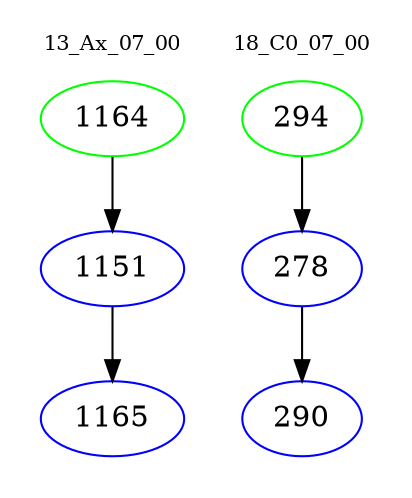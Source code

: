 digraph{
subgraph cluster_0 {
color = white
label = "13_Ax_07_00";
fontsize=10;
T0_1164 [label="1164", color="green"]
T0_1164 -> T0_1151 [color="black"]
T0_1151 [label="1151", color="blue"]
T0_1151 -> T0_1165 [color="black"]
T0_1165 [label="1165", color="blue"]
}
subgraph cluster_1 {
color = white
label = "18_C0_07_00";
fontsize=10;
T1_294 [label="294", color="green"]
T1_294 -> T1_278 [color="black"]
T1_278 [label="278", color="blue"]
T1_278 -> T1_290 [color="black"]
T1_290 [label="290", color="blue"]
}
}
